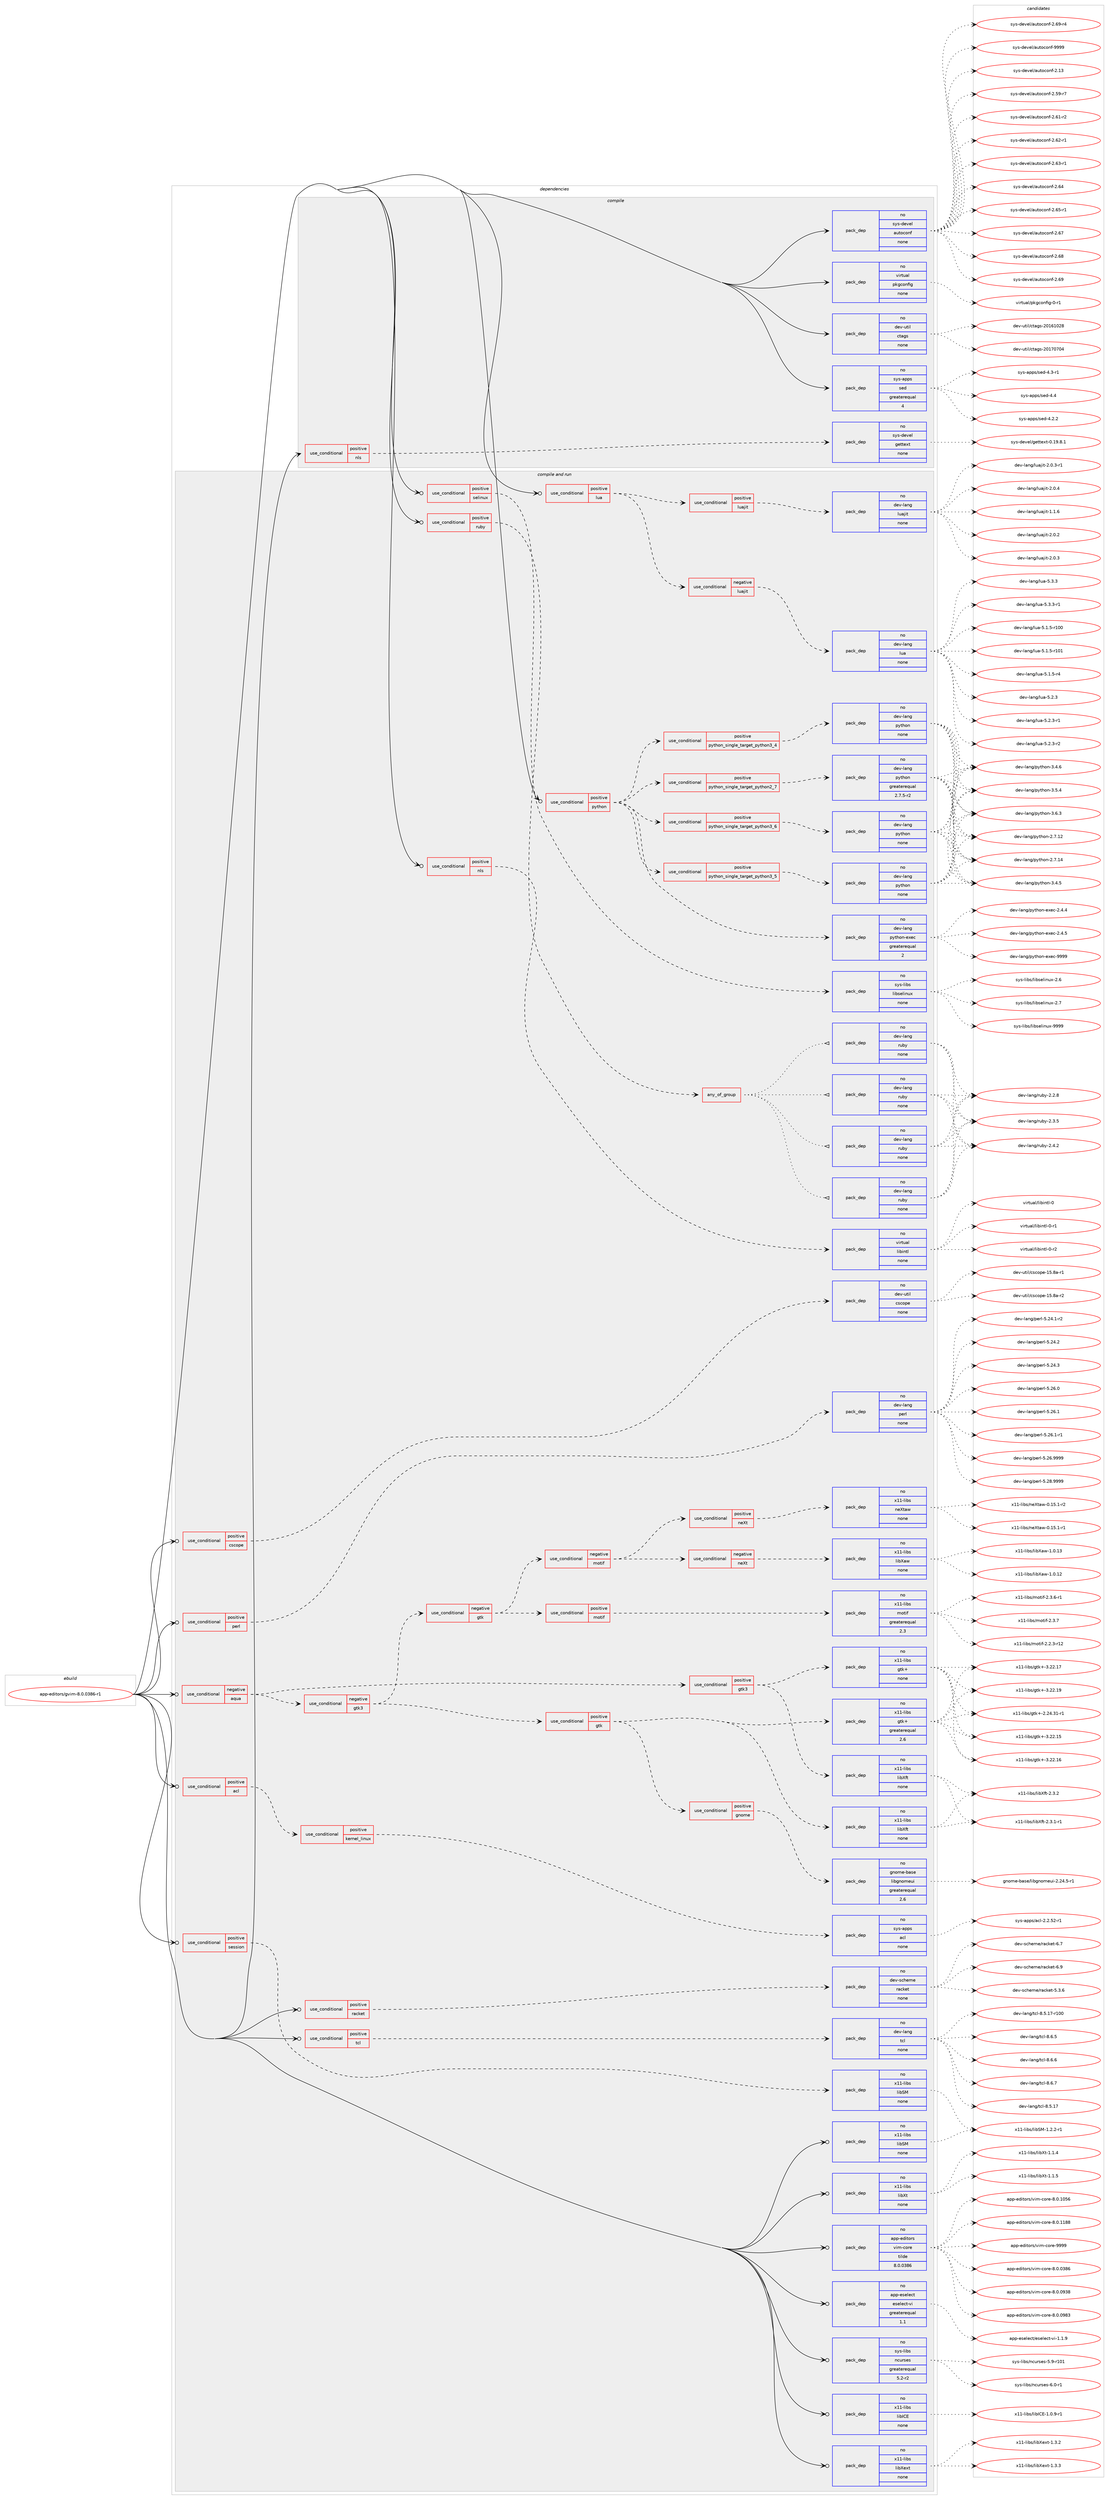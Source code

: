 digraph prolog {

# *************
# Graph options
# *************

newrank=true;
concentrate=true;
compound=true;
graph [rankdir=LR,fontname=Helvetica,fontsize=10,ranksep=1.5];#, ranksep=2.5, nodesep=0.2];
edge  [arrowhead=vee];
node  [fontname=Helvetica,fontsize=10];

# **********
# The ebuild
# **********

subgraph cluster_leftcol {
color=gray;
rank=same;
label=<<i>ebuild</i>>;
id [label="app-editors/gvim-8.0.0386-r1", color=red, width=4, href="../app-editors/gvim-8.0.0386-r1.svg"];
}

# ****************
# The dependencies
# ****************

subgraph cluster_midcol {
color=gray;
label=<<i>dependencies</i>>;
subgraph cluster_compile {
fillcolor="#eeeeee";
style=filled;
label=<<i>compile</i>>;
subgraph cond4270 {
dependency17126 [label=<<TABLE BORDER="0" CELLBORDER="1" CELLSPACING="0" CELLPADDING="4"><TR><TD ROWSPAN="3" CELLPADDING="10">use_conditional</TD></TR><TR><TD>positive</TD></TR><TR><TD>nls</TD></TR></TABLE>>, shape=none, color=red];
subgraph pack12503 {
dependency17127 [label=<<TABLE BORDER="0" CELLBORDER="1" CELLSPACING="0" CELLPADDING="4" WIDTH="220"><TR><TD ROWSPAN="6" CELLPADDING="30">pack_dep</TD></TR><TR><TD WIDTH="110">no</TD></TR><TR><TD>sys-devel</TD></TR><TR><TD>gettext</TD></TR><TR><TD>none</TD></TR><TR><TD></TD></TR></TABLE>>, shape=none, color=blue];
}
dependency17126:e -> dependency17127:w [weight=20,style="dashed",arrowhead="vee"];
}
id:e -> dependency17126:w [weight=20,style="solid",arrowhead="vee"];
subgraph pack12504 {
dependency17128 [label=<<TABLE BORDER="0" CELLBORDER="1" CELLSPACING="0" CELLPADDING="4" WIDTH="220"><TR><TD ROWSPAN="6" CELLPADDING="30">pack_dep</TD></TR><TR><TD WIDTH="110">no</TD></TR><TR><TD>dev-util</TD></TR><TR><TD>ctags</TD></TR><TR><TD>none</TD></TR><TR><TD></TD></TR></TABLE>>, shape=none, color=blue];
}
id:e -> dependency17128:w [weight=20,style="solid",arrowhead="vee"];
subgraph pack12505 {
dependency17129 [label=<<TABLE BORDER="0" CELLBORDER="1" CELLSPACING="0" CELLPADDING="4" WIDTH="220"><TR><TD ROWSPAN="6" CELLPADDING="30">pack_dep</TD></TR><TR><TD WIDTH="110">no</TD></TR><TR><TD>sys-apps</TD></TR><TR><TD>sed</TD></TR><TR><TD>greaterequal</TD></TR><TR><TD>4</TD></TR></TABLE>>, shape=none, color=blue];
}
id:e -> dependency17129:w [weight=20,style="solid",arrowhead="vee"];
subgraph pack12506 {
dependency17130 [label=<<TABLE BORDER="0" CELLBORDER="1" CELLSPACING="0" CELLPADDING="4" WIDTH="220"><TR><TD ROWSPAN="6" CELLPADDING="30">pack_dep</TD></TR><TR><TD WIDTH="110">no</TD></TR><TR><TD>sys-devel</TD></TR><TR><TD>autoconf</TD></TR><TR><TD>none</TD></TR><TR><TD></TD></TR></TABLE>>, shape=none, color=blue];
}
id:e -> dependency17130:w [weight=20,style="solid",arrowhead="vee"];
subgraph pack12507 {
dependency17131 [label=<<TABLE BORDER="0" CELLBORDER="1" CELLSPACING="0" CELLPADDING="4" WIDTH="220"><TR><TD ROWSPAN="6" CELLPADDING="30">pack_dep</TD></TR><TR><TD WIDTH="110">no</TD></TR><TR><TD>virtual</TD></TR><TR><TD>pkgconfig</TD></TR><TR><TD>none</TD></TR><TR><TD></TD></TR></TABLE>>, shape=none, color=blue];
}
id:e -> dependency17131:w [weight=20,style="solid",arrowhead="vee"];
}
subgraph cluster_compileandrun {
fillcolor="#eeeeee";
style=filled;
label=<<i>compile and run</i>>;
subgraph cond4271 {
dependency17132 [label=<<TABLE BORDER="0" CELLBORDER="1" CELLSPACING="0" CELLPADDING="4"><TR><TD ROWSPAN="3" CELLPADDING="10">use_conditional</TD></TR><TR><TD>negative</TD></TR><TR><TD>aqua</TD></TR></TABLE>>, shape=none, color=red];
subgraph cond4272 {
dependency17133 [label=<<TABLE BORDER="0" CELLBORDER="1" CELLSPACING="0" CELLPADDING="4"><TR><TD ROWSPAN="3" CELLPADDING="10">use_conditional</TD></TR><TR><TD>positive</TD></TR><TR><TD>gtk3</TD></TR></TABLE>>, shape=none, color=red];
subgraph pack12508 {
dependency17134 [label=<<TABLE BORDER="0" CELLBORDER="1" CELLSPACING="0" CELLPADDING="4" WIDTH="220"><TR><TD ROWSPAN="6" CELLPADDING="30">pack_dep</TD></TR><TR><TD WIDTH="110">no</TD></TR><TR><TD>x11-libs</TD></TR><TR><TD>gtk+</TD></TR><TR><TD>none</TD></TR><TR><TD></TD></TR></TABLE>>, shape=none, color=blue];
}
dependency17133:e -> dependency17134:w [weight=20,style="dashed",arrowhead="vee"];
subgraph pack12509 {
dependency17135 [label=<<TABLE BORDER="0" CELLBORDER="1" CELLSPACING="0" CELLPADDING="4" WIDTH="220"><TR><TD ROWSPAN="6" CELLPADDING="30">pack_dep</TD></TR><TR><TD WIDTH="110">no</TD></TR><TR><TD>x11-libs</TD></TR><TR><TD>libXft</TD></TR><TR><TD>none</TD></TR><TR><TD></TD></TR></TABLE>>, shape=none, color=blue];
}
dependency17133:e -> dependency17135:w [weight=20,style="dashed",arrowhead="vee"];
}
dependency17132:e -> dependency17133:w [weight=20,style="dashed",arrowhead="vee"];
subgraph cond4273 {
dependency17136 [label=<<TABLE BORDER="0" CELLBORDER="1" CELLSPACING="0" CELLPADDING="4"><TR><TD ROWSPAN="3" CELLPADDING="10">use_conditional</TD></TR><TR><TD>negative</TD></TR><TR><TD>gtk3</TD></TR></TABLE>>, shape=none, color=red];
subgraph cond4274 {
dependency17137 [label=<<TABLE BORDER="0" CELLBORDER="1" CELLSPACING="0" CELLPADDING="4"><TR><TD ROWSPAN="3" CELLPADDING="10">use_conditional</TD></TR><TR><TD>positive</TD></TR><TR><TD>gtk</TD></TR></TABLE>>, shape=none, color=red];
subgraph pack12510 {
dependency17138 [label=<<TABLE BORDER="0" CELLBORDER="1" CELLSPACING="0" CELLPADDING="4" WIDTH="220"><TR><TD ROWSPAN="6" CELLPADDING="30">pack_dep</TD></TR><TR><TD WIDTH="110">no</TD></TR><TR><TD>x11-libs</TD></TR><TR><TD>gtk+</TD></TR><TR><TD>greaterequal</TD></TR><TR><TD>2.6</TD></TR></TABLE>>, shape=none, color=blue];
}
dependency17137:e -> dependency17138:w [weight=20,style="dashed",arrowhead="vee"];
subgraph pack12511 {
dependency17139 [label=<<TABLE BORDER="0" CELLBORDER="1" CELLSPACING="0" CELLPADDING="4" WIDTH="220"><TR><TD ROWSPAN="6" CELLPADDING="30">pack_dep</TD></TR><TR><TD WIDTH="110">no</TD></TR><TR><TD>x11-libs</TD></TR><TR><TD>libXft</TD></TR><TR><TD>none</TD></TR><TR><TD></TD></TR></TABLE>>, shape=none, color=blue];
}
dependency17137:e -> dependency17139:w [weight=20,style="dashed",arrowhead="vee"];
subgraph cond4275 {
dependency17140 [label=<<TABLE BORDER="0" CELLBORDER="1" CELLSPACING="0" CELLPADDING="4"><TR><TD ROWSPAN="3" CELLPADDING="10">use_conditional</TD></TR><TR><TD>positive</TD></TR><TR><TD>gnome</TD></TR></TABLE>>, shape=none, color=red];
subgraph pack12512 {
dependency17141 [label=<<TABLE BORDER="0" CELLBORDER="1" CELLSPACING="0" CELLPADDING="4" WIDTH="220"><TR><TD ROWSPAN="6" CELLPADDING="30">pack_dep</TD></TR><TR><TD WIDTH="110">no</TD></TR><TR><TD>gnome-base</TD></TR><TR><TD>libgnomeui</TD></TR><TR><TD>greaterequal</TD></TR><TR><TD>2.6</TD></TR></TABLE>>, shape=none, color=blue];
}
dependency17140:e -> dependency17141:w [weight=20,style="dashed",arrowhead="vee"];
}
dependency17137:e -> dependency17140:w [weight=20,style="dashed",arrowhead="vee"];
}
dependency17136:e -> dependency17137:w [weight=20,style="dashed",arrowhead="vee"];
subgraph cond4276 {
dependency17142 [label=<<TABLE BORDER="0" CELLBORDER="1" CELLSPACING="0" CELLPADDING="4"><TR><TD ROWSPAN="3" CELLPADDING="10">use_conditional</TD></TR><TR><TD>negative</TD></TR><TR><TD>gtk</TD></TR></TABLE>>, shape=none, color=red];
subgraph cond4277 {
dependency17143 [label=<<TABLE BORDER="0" CELLBORDER="1" CELLSPACING="0" CELLPADDING="4"><TR><TD ROWSPAN="3" CELLPADDING="10">use_conditional</TD></TR><TR><TD>positive</TD></TR><TR><TD>motif</TD></TR></TABLE>>, shape=none, color=red];
subgraph pack12513 {
dependency17144 [label=<<TABLE BORDER="0" CELLBORDER="1" CELLSPACING="0" CELLPADDING="4" WIDTH="220"><TR><TD ROWSPAN="6" CELLPADDING="30">pack_dep</TD></TR><TR><TD WIDTH="110">no</TD></TR><TR><TD>x11-libs</TD></TR><TR><TD>motif</TD></TR><TR><TD>greaterequal</TD></TR><TR><TD>2.3</TD></TR></TABLE>>, shape=none, color=blue];
}
dependency17143:e -> dependency17144:w [weight=20,style="dashed",arrowhead="vee"];
}
dependency17142:e -> dependency17143:w [weight=20,style="dashed",arrowhead="vee"];
subgraph cond4278 {
dependency17145 [label=<<TABLE BORDER="0" CELLBORDER="1" CELLSPACING="0" CELLPADDING="4"><TR><TD ROWSPAN="3" CELLPADDING="10">use_conditional</TD></TR><TR><TD>negative</TD></TR><TR><TD>motif</TD></TR></TABLE>>, shape=none, color=red];
subgraph cond4279 {
dependency17146 [label=<<TABLE BORDER="0" CELLBORDER="1" CELLSPACING="0" CELLPADDING="4"><TR><TD ROWSPAN="3" CELLPADDING="10">use_conditional</TD></TR><TR><TD>positive</TD></TR><TR><TD>neXt</TD></TR></TABLE>>, shape=none, color=red];
subgraph pack12514 {
dependency17147 [label=<<TABLE BORDER="0" CELLBORDER="1" CELLSPACING="0" CELLPADDING="4" WIDTH="220"><TR><TD ROWSPAN="6" CELLPADDING="30">pack_dep</TD></TR><TR><TD WIDTH="110">no</TD></TR><TR><TD>x11-libs</TD></TR><TR><TD>neXtaw</TD></TR><TR><TD>none</TD></TR><TR><TD></TD></TR></TABLE>>, shape=none, color=blue];
}
dependency17146:e -> dependency17147:w [weight=20,style="dashed",arrowhead="vee"];
}
dependency17145:e -> dependency17146:w [weight=20,style="dashed",arrowhead="vee"];
subgraph cond4280 {
dependency17148 [label=<<TABLE BORDER="0" CELLBORDER="1" CELLSPACING="0" CELLPADDING="4"><TR><TD ROWSPAN="3" CELLPADDING="10">use_conditional</TD></TR><TR><TD>negative</TD></TR><TR><TD>neXt</TD></TR></TABLE>>, shape=none, color=red];
subgraph pack12515 {
dependency17149 [label=<<TABLE BORDER="0" CELLBORDER="1" CELLSPACING="0" CELLPADDING="4" WIDTH="220"><TR><TD ROWSPAN="6" CELLPADDING="30">pack_dep</TD></TR><TR><TD WIDTH="110">no</TD></TR><TR><TD>x11-libs</TD></TR><TR><TD>libXaw</TD></TR><TR><TD>none</TD></TR><TR><TD></TD></TR></TABLE>>, shape=none, color=blue];
}
dependency17148:e -> dependency17149:w [weight=20,style="dashed",arrowhead="vee"];
}
dependency17145:e -> dependency17148:w [weight=20,style="dashed",arrowhead="vee"];
}
dependency17142:e -> dependency17145:w [weight=20,style="dashed",arrowhead="vee"];
}
dependency17136:e -> dependency17142:w [weight=20,style="dashed",arrowhead="vee"];
}
dependency17132:e -> dependency17136:w [weight=20,style="dashed",arrowhead="vee"];
}
id:e -> dependency17132:w [weight=20,style="solid",arrowhead="odotvee"];
subgraph cond4281 {
dependency17150 [label=<<TABLE BORDER="0" CELLBORDER="1" CELLSPACING="0" CELLPADDING="4"><TR><TD ROWSPAN="3" CELLPADDING="10">use_conditional</TD></TR><TR><TD>positive</TD></TR><TR><TD>acl</TD></TR></TABLE>>, shape=none, color=red];
subgraph cond4282 {
dependency17151 [label=<<TABLE BORDER="0" CELLBORDER="1" CELLSPACING="0" CELLPADDING="4"><TR><TD ROWSPAN="3" CELLPADDING="10">use_conditional</TD></TR><TR><TD>positive</TD></TR><TR><TD>kernel_linux</TD></TR></TABLE>>, shape=none, color=red];
subgraph pack12516 {
dependency17152 [label=<<TABLE BORDER="0" CELLBORDER="1" CELLSPACING="0" CELLPADDING="4" WIDTH="220"><TR><TD ROWSPAN="6" CELLPADDING="30">pack_dep</TD></TR><TR><TD WIDTH="110">no</TD></TR><TR><TD>sys-apps</TD></TR><TR><TD>acl</TD></TR><TR><TD>none</TD></TR><TR><TD></TD></TR></TABLE>>, shape=none, color=blue];
}
dependency17151:e -> dependency17152:w [weight=20,style="dashed",arrowhead="vee"];
}
dependency17150:e -> dependency17151:w [weight=20,style="dashed",arrowhead="vee"];
}
id:e -> dependency17150:w [weight=20,style="solid",arrowhead="odotvee"];
subgraph cond4283 {
dependency17153 [label=<<TABLE BORDER="0" CELLBORDER="1" CELLSPACING="0" CELLPADDING="4"><TR><TD ROWSPAN="3" CELLPADDING="10">use_conditional</TD></TR><TR><TD>positive</TD></TR><TR><TD>cscope</TD></TR></TABLE>>, shape=none, color=red];
subgraph pack12517 {
dependency17154 [label=<<TABLE BORDER="0" CELLBORDER="1" CELLSPACING="0" CELLPADDING="4" WIDTH="220"><TR><TD ROWSPAN="6" CELLPADDING="30">pack_dep</TD></TR><TR><TD WIDTH="110">no</TD></TR><TR><TD>dev-util</TD></TR><TR><TD>cscope</TD></TR><TR><TD>none</TD></TR><TR><TD></TD></TR></TABLE>>, shape=none, color=blue];
}
dependency17153:e -> dependency17154:w [weight=20,style="dashed",arrowhead="vee"];
}
id:e -> dependency17153:w [weight=20,style="solid",arrowhead="odotvee"];
subgraph cond4284 {
dependency17155 [label=<<TABLE BORDER="0" CELLBORDER="1" CELLSPACING="0" CELLPADDING="4"><TR><TD ROWSPAN="3" CELLPADDING="10">use_conditional</TD></TR><TR><TD>positive</TD></TR><TR><TD>lua</TD></TR></TABLE>>, shape=none, color=red];
subgraph cond4285 {
dependency17156 [label=<<TABLE BORDER="0" CELLBORDER="1" CELLSPACING="0" CELLPADDING="4"><TR><TD ROWSPAN="3" CELLPADDING="10">use_conditional</TD></TR><TR><TD>positive</TD></TR><TR><TD>luajit</TD></TR></TABLE>>, shape=none, color=red];
subgraph pack12518 {
dependency17157 [label=<<TABLE BORDER="0" CELLBORDER="1" CELLSPACING="0" CELLPADDING="4" WIDTH="220"><TR><TD ROWSPAN="6" CELLPADDING="30">pack_dep</TD></TR><TR><TD WIDTH="110">no</TD></TR><TR><TD>dev-lang</TD></TR><TR><TD>luajit</TD></TR><TR><TD>none</TD></TR><TR><TD></TD></TR></TABLE>>, shape=none, color=blue];
}
dependency17156:e -> dependency17157:w [weight=20,style="dashed",arrowhead="vee"];
}
dependency17155:e -> dependency17156:w [weight=20,style="dashed",arrowhead="vee"];
subgraph cond4286 {
dependency17158 [label=<<TABLE BORDER="0" CELLBORDER="1" CELLSPACING="0" CELLPADDING="4"><TR><TD ROWSPAN="3" CELLPADDING="10">use_conditional</TD></TR><TR><TD>negative</TD></TR><TR><TD>luajit</TD></TR></TABLE>>, shape=none, color=red];
subgraph pack12519 {
dependency17159 [label=<<TABLE BORDER="0" CELLBORDER="1" CELLSPACING="0" CELLPADDING="4" WIDTH="220"><TR><TD ROWSPAN="6" CELLPADDING="30">pack_dep</TD></TR><TR><TD WIDTH="110">no</TD></TR><TR><TD>dev-lang</TD></TR><TR><TD>lua</TD></TR><TR><TD>none</TD></TR><TR><TD></TD></TR></TABLE>>, shape=none, color=blue];
}
dependency17158:e -> dependency17159:w [weight=20,style="dashed",arrowhead="vee"];
}
dependency17155:e -> dependency17158:w [weight=20,style="dashed",arrowhead="vee"];
}
id:e -> dependency17155:w [weight=20,style="solid",arrowhead="odotvee"];
subgraph cond4287 {
dependency17160 [label=<<TABLE BORDER="0" CELLBORDER="1" CELLSPACING="0" CELLPADDING="4"><TR><TD ROWSPAN="3" CELLPADDING="10">use_conditional</TD></TR><TR><TD>positive</TD></TR><TR><TD>nls</TD></TR></TABLE>>, shape=none, color=red];
subgraph pack12520 {
dependency17161 [label=<<TABLE BORDER="0" CELLBORDER="1" CELLSPACING="0" CELLPADDING="4" WIDTH="220"><TR><TD ROWSPAN="6" CELLPADDING="30">pack_dep</TD></TR><TR><TD WIDTH="110">no</TD></TR><TR><TD>virtual</TD></TR><TR><TD>libintl</TD></TR><TR><TD>none</TD></TR><TR><TD></TD></TR></TABLE>>, shape=none, color=blue];
}
dependency17160:e -> dependency17161:w [weight=20,style="dashed",arrowhead="vee"];
}
id:e -> dependency17160:w [weight=20,style="solid",arrowhead="odotvee"];
subgraph cond4288 {
dependency17162 [label=<<TABLE BORDER="0" CELLBORDER="1" CELLSPACING="0" CELLPADDING="4"><TR><TD ROWSPAN="3" CELLPADDING="10">use_conditional</TD></TR><TR><TD>positive</TD></TR><TR><TD>perl</TD></TR></TABLE>>, shape=none, color=red];
subgraph pack12521 {
dependency17163 [label=<<TABLE BORDER="0" CELLBORDER="1" CELLSPACING="0" CELLPADDING="4" WIDTH="220"><TR><TD ROWSPAN="6" CELLPADDING="30">pack_dep</TD></TR><TR><TD WIDTH="110">no</TD></TR><TR><TD>dev-lang</TD></TR><TR><TD>perl</TD></TR><TR><TD>none</TD></TR><TR><TD></TD></TR></TABLE>>, shape=none, color=blue];
}
dependency17162:e -> dependency17163:w [weight=20,style="dashed",arrowhead="vee"];
}
id:e -> dependency17162:w [weight=20,style="solid",arrowhead="odotvee"];
subgraph cond4289 {
dependency17164 [label=<<TABLE BORDER="0" CELLBORDER="1" CELLSPACING="0" CELLPADDING="4"><TR><TD ROWSPAN="3" CELLPADDING="10">use_conditional</TD></TR><TR><TD>positive</TD></TR><TR><TD>python</TD></TR></TABLE>>, shape=none, color=red];
subgraph cond4290 {
dependency17165 [label=<<TABLE BORDER="0" CELLBORDER="1" CELLSPACING="0" CELLPADDING="4"><TR><TD ROWSPAN="3" CELLPADDING="10">use_conditional</TD></TR><TR><TD>positive</TD></TR><TR><TD>python_single_target_python2_7</TD></TR></TABLE>>, shape=none, color=red];
subgraph pack12522 {
dependency17166 [label=<<TABLE BORDER="0" CELLBORDER="1" CELLSPACING="0" CELLPADDING="4" WIDTH="220"><TR><TD ROWSPAN="6" CELLPADDING="30">pack_dep</TD></TR><TR><TD WIDTH="110">no</TD></TR><TR><TD>dev-lang</TD></TR><TR><TD>python</TD></TR><TR><TD>greaterequal</TD></TR><TR><TD>2.7.5-r2</TD></TR></TABLE>>, shape=none, color=blue];
}
dependency17165:e -> dependency17166:w [weight=20,style="dashed",arrowhead="vee"];
}
dependency17164:e -> dependency17165:w [weight=20,style="dashed",arrowhead="vee"];
subgraph cond4291 {
dependency17167 [label=<<TABLE BORDER="0" CELLBORDER="1" CELLSPACING="0" CELLPADDING="4"><TR><TD ROWSPAN="3" CELLPADDING="10">use_conditional</TD></TR><TR><TD>positive</TD></TR><TR><TD>python_single_target_python3_4</TD></TR></TABLE>>, shape=none, color=red];
subgraph pack12523 {
dependency17168 [label=<<TABLE BORDER="0" CELLBORDER="1" CELLSPACING="0" CELLPADDING="4" WIDTH="220"><TR><TD ROWSPAN="6" CELLPADDING="30">pack_dep</TD></TR><TR><TD WIDTH="110">no</TD></TR><TR><TD>dev-lang</TD></TR><TR><TD>python</TD></TR><TR><TD>none</TD></TR><TR><TD></TD></TR></TABLE>>, shape=none, color=blue];
}
dependency17167:e -> dependency17168:w [weight=20,style="dashed",arrowhead="vee"];
}
dependency17164:e -> dependency17167:w [weight=20,style="dashed",arrowhead="vee"];
subgraph cond4292 {
dependency17169 [label=<<TABLE BORDER="0" CELLBORDER="1" CELLSPACING="0" CELLPADDING="4"><TR><TD ROWSPAN="3" CELLPADDING="10">use_conditional</TD></TR><TR><TD>positive</TD></TR><TR><TD>python_single_target_python3_5</TD></TR></TABLE>>, shape=none, color=red];
subgraph pack12524 {
dependency17170 [label=<<TABLE BORDER="0" CELLBORDER="1" CELLSPACING="0" CELLPADDING="4" WIDTH="220"><TR><TD ROWSPAN="6" CELLPADDING="30">pack_dep</TD></TR><TR><TD WIDTH="110">no</TD></TR><TR><TD>dev-lang</TD></TR><TR><TD>python</TD></TR><TR><TD>none</TD></TR><TR><TD></TD></TR></TABLE>>, shape=none, color=blue];
}
dependency17169:e -> dependency17170:w [weight=20,style="dashed",arrowhead="vee"];
}
dependency17164:e -> dependency17169:w [weight=20,style="dashed",arrowhead="vee"];
subgraph cond4293 {
dependency17171 [label=<<TABLE BORDER="0" CELLBORDER="1" CELLSPACING="0" CELLPADDING="4"><TR><TD ROWSPAN="3" CELLPADDING="10">use_conditional</TD></TR><TR><TD>positive</TD></TR><TR><TD>python_single_target_python3_6</TD></TR></TABLE>>, shape=none, color=red];
subgraph pack12525 {
dependency17172 [label=<<TABLE BORDER="0" CELLBORDER="1" CELLSPACING="0" CELLPADDING="4" WIDTH="220"><TR><TD ROWSPAN="6" CELLPADDING="30">pack_dep</TD></TR><TR><TD WIDTH="110">no</TD></TR><TR><TD>dev-lang</TD></TR><TR><TD>python</TD></TR><TR><TD>none</TD></TR><TR><TD></TD></TR></TABLE>>, shape=none, color=blue];
}
dependency17171:e -> dependency17172:w [weight=20,style="dashed",arrowhead="vee"];
}
dependency17164:e -> dependency17171:w [weight=20,style="dashed",arrowhead="vee"];
subgraph pack12526 {
dependency17173 [label=<<TABLE BORDER="0" CELLBORDER="1" CELLSPACING="0" CELLPADDING="4" WIDTH="220"><TR><TD ROWSPAN="6" CELLPADDING="30">pack_dep</TD></TR><TR><TD WIDTH="110">no</TD></TR><TR><TD>dev-lang</TD></TR><TR><TD>python-exec</TD></TR><TR><TD>greaterequal</TD></TR><TR><TD>2</TD></TR></TABLE>>, shape=none, color=blue];
}
dependency17164:e -> dependency17173:w [weight=20,style="dashed",arrowhead="vee"];
}
id:e -> dependency17164:w [weight=20,style="solid",arrowhead="odotvee"];
subgraph cond4294 {
dependency17174 [label=<<TABLE BORDER="0" CELLBORDER="1" CELLSPACING="0" CELLPADDING="4"><TR><TD ROWSPAN="3" CELLPADDING="10">use_conditional</TD></TR><TR><TD>positive</TD></TR><TR><TD>racket</TD></TR></TABLE>>, shape=none, color=red];
subgraph pack12527 {
dependency17175 [label=<<TABLE BORDER="0" CELLBORDER="1" CELLSPACING="0" CELLPADDING="4" WIDTH="220"><TR><TD ROWSPAN="6" CELLPADDING="30">pack_dep</TD></TR><TR><TD WIDTH="110">no</TD></TR><TR><TD>dev-scheme</TD></TR><TR><TD>racket</TD></TR><TR><TD>none</TD></TR><TR><TD></TD></TR></TABLE>>, shape=none, color=blue];
}
dependency17174:e -> dependency17175:w [weight=20,style="dashed",arrowhead="vee"];
}
id:e -> dependency17174:w [weight=20,style="solid",arrowhead="odotvee"];
subgraph cond4295 {
dependency17176 [label=<<TABLE BORDER="0" CELLBORDER="1" CELLSPACING="0" CELLPADDING="4"><TR><TD ROWSPAN="3" CELLPADDING="10">use_conditional</TD></TR><TR><TD>positive</TD></TR><TR><TD>ruby</TD></TR></TABLE>>, shape=none, color=red];
subgraph any349 {
dependency17177 [label=<<TABLE BORDER="0" CELLBORDER="1" CELLSPACING="0" CELLPADDING="4"><TR><TD CELLPADDING="10">any_of_group</TD></TR></TABLE>>, shape=none, color=red];subgraph pack12528 {
dependency17178 [label=<<TABLE BORDER="0" CELLBORDER="1" CELLSPACING="0" CELLPADDING="4" WIDTH="220"><TR><TD ROWSPAN="6" CELLPADDING="30">pack_dep</TD></TR><TR><TD WIDTH="110">no</TD></TR><TR><TD>dev-lang</TD></TR><TR><TD>ruby</TD></TR><TR><TD>none</TD></TR><TR><TD></TD></TR></TABLE>>, shape=none, color=blue];
}
dependency17177:e -> dependency17178:w [weight=20,style="dotted",arrowhead="oinv"];
subgraph pack12529 {
dependency17179 [label=<<TABLE BORDER="0" CELLBORDER="1" CELLSPACING="0" CELLPADDING="4" WIDTH="220"><TR><TD ROWSPAN="6" CELLPADDING="30">pack_dep</TD></TR><TR><TD WIDTH="110">no</TD></TR><TR><TD>dev-lang</TD></TR><TR><TD>ruby</TD></TR><TR><TD>none</TD></TR><TR><TD></TD></TR></TABLE>>, shape=none, color=blue];
}
dependency17177:e -> dependency17179:w [weight=20,style="dotted",arrowhead="oinv"];
subgraph pack12530 {
dependency17180 [label=<<TABLE BORDER="0" CELLBORDER="1" CELLSPACING="0" CELLPADDING="4" WIDTH="220"><TR><TD ROWSPAN="6" CELLPADDING="30">pack_dep</TD></TR><TR><TD WIDTH="110">no</TD></TR><TR><TD>dev-lang</TD></TR><TR><TD>ruby</TD></TR><TR><TD>none</TD></TR><TR><TD></TD></TR></TABLE>>, shape=none, color=blue];
}
dependency17177:e -> dependency17180:w [weight=20,style="dotted",arrowhead="oinv"];
subgraph pack12531 {
dependency17181 [label=<<TABLE BORDER="0" CELLBORDER="1" CELLSPACING="0" CELLPADDING="4" WIDTH="220"><TR><TD ROWSPAN="6" CELLPADDING="30">pack_dep</TD></TR><TR><TD WIDTH="110">no</TD></TR><TR><TD>dev-lang</TD></TR><TR><TD>ruby</TD></TR><TR><TD>none</TD></TR><TR><TD></TD></TR></TABLE>>, shape=none, color=blue];
}
dependency17177:e -> dependency17181:w [weight=20,style="dotted",arrowhead="oinv"];
}
dependency17176:e -> dependency17177:w [weight=20,style="dashed",arrowhead="vee"];
}
id:e -> dependency17176:w [weight=20,style="solid",arrowhead="odotvee"];
subgraph cond4296 {
dependency17182 [label=<<TABLE BORDER="0" CELLBORDER="1" CELLSPACING="0" CELLPADDING="4"><TR><TD ROWSPAN="3" CELLPADDING="10">use_conditional</TD></TR><TR><TD>positive</TD></TR><TR><TD>selinux</TD></TR></TABLE>>, shape=none, color=red];
subgraph pack12532 {
dependency17183 [label=<<TABLE BORDER="0" CELLBORDER="1" CELLSPACING="0" CELLPADDING="4" WIDTH="220"><TR><TD ROWSPAN="6" CELLPADDING="30">pack_dep</TD></TR><TR><TD WIDTH="110">no</TD></TR><TR><TD>sys-libs</TD></TR><TR><TD>libselinux</TD></TR><TR><TD>none</TD></TR><TR><TD></TD></TR></TABLE>>, shape=none, color=blue];
}
dependency17182:e -> dependency17183:w [weight=20,style="dashed",arrowhead="vee"];
}
id:e -> dependency17182:w [weight=20,style="solid",arrowhead="odotvee"];
subgraph cond4297 {
dependency17184 [label=<<TABLE BORDER="0" CELLBORDER="1" CELLSPACING="0" CELLPADDING="4"><TR><TD ROWSPAN="3" CELLPADDING="10">use_conditional</TD></TR><TR><TD>positive</TD></TR><TR><TD>session</TD></TR></TABLE>>, shape=none, color=red];
subgraph pack12533 {
dependency17185 [label=<<TABLE BORDER="0" CELLBORDER="1" CELLSPACING="0" CELLPADDING="4" WIDTH="220"><TR><TD ROWSPAN="6" CELLPADDING="30">pack_dep</TD></TR><TR><TD WIDTH="110">no</TD></TR><TR><TD>x11-libs</TD></TR><TR><TD>libSM</TD></TR><TR><TD>none</TD></TR><TR><TD></TD></TR></TABLE>>, shape=none, color=blue];
}
dependency17184:e -> dependency17185:w [weight=20,style="dashed",arrowhead="vee"];
}
id:e -> dependency17184:w [weight=20,style="solid",arrowhead="odotvee"];
subgraph cond4298 {
dependency17186 [label=<<TABLE BORDER="0" CELLBORDER="1" CELLSPACING="0" CELLPADDING="4"><TR><TD ROWSPAN="3" CELLPADDING="10">use_conditional</TD></TR><TR><TD>positive</TD></TR><TR><TD>tcl</TD></TR></TABLE>>, shape=none, color=red];
subgraph pack12534 {
dependency17187 [label=<<TABLE BORDER="0" CELLBORDER="1" CELLSPACING="0" CELLPADDING="4" WIDTH="220"><TR><TD ROWSPAN="6" CELLPADDING="30">pack_dep</TD></TR><TR><TD WIDTH="110">no</TD></TR><TR><TD>dev-lang</TD></TR><TR><TD>tcl</TD></TR><TR><TD>none</TD></TR><TR><TD></TD></TR></TABLE>>, shape=none, color=blue];
}
dependency17186:e -> dependency17187:w [weight=20,style="dashed",arrowhead="vee"];
}
id:e -> dependency17186:w [weight=20,style="solid",arrowhead="odotvee"];
subgraph pack12535 {
dependency17188 [label=<<TABLE BORDER="0" CELLBORDER="1" CELLSPACING="0" CELLPADDING="4" WIDTH="220"><TR><TD ROWSPAN="6" CELLPADDING="30">pack_dep</TD></TR><TR><TD WIDTH="110">no</TD></TR><TR><TD>app-editors</TD></TR><TR><TD>vim-core</TD></TR><TR><TD>tilde</TD></TR><TR><TD>8.0.0386</TD></TR></TABLE>>, shape=none, color=blue];
}
id:e -> dependency17188:w [weight=20,style="solid",arrowhead="odotvee"];
subgraph pack12536 {
dependency17189 [label=<<TABLE BORDER="0" CELLBORDER="1" CELLSPACING="0" CELLPADDING="4" WIDTH="220"><TR><TD ROWSPAN="6" CELLPADDING="30">pack_dep</TD></TR><TR><TD WIDTH="110">no</TD></TR><TR><TD>app-eselect</TD></TR><TR><TD>eselect-vi</TD></TR><TR><TD>greaterequal</TD></TR><TR><TD>1.1</TD></TR></TABLE>>, shape=none, color=blue];
}
id:e -> dependency17189:w [weight=20,style="solid",arrowhead="odotvee"];
subgraph pack12537 {
dependency17190 [label=<<TABLE BORDER="0" CELLBORDER="1" CELLSPACING="0" CELLPADDING="4" WIDTH="220"><TR><TD ROWSPAN="6" CELLPADDING="30">pack_dep</TD></TR><TR><TD WIDTH="110">no</TD></TR><TR><TD>sys-libs</TD></TR><TR><TD>ncurses</TD></TR><TR><TD>greaterequal</TD></TR><TR><TD>5.2-r2</TD></TR></TABLE>>, shape=none, color=blue];
}
id:e -> dependency17190:w [weight=20,style="solid",arrowhead="odotvee"];
subgraph pack12538 {
dependency17191 [label=<<TABLE BORDER="0" CELLBORDER="1" CELLSPACING="0" CELLPADDING="4" WIDTH="220"><TR><TD ROWSPAN="6" CELLPADDING="30">pack_dep</TD></TR><TR><TD WIDTH="110">no</TD></TR><TR><TD>x11-libs</TD></TR><TR><TD>libICE</TD></TR><TR><TD>none</TD></TR><TR><TD></TD></TR></TABLE>>, shape=none, color=blue];
}
id:e -> dependency17191:w [weight=20,style="solid",arrowhead="odotvee"];
subgraph pack12539 {
dependency17192 [label=<<TABLE BORDER="0" CELLBORDER="1" CELLSPACING="0" CELLPADDING="4" WIDTH="220"><TR><TD ROWSPAN="6" CELLPADDING="30">pack_dep</TD></TR><TR><TD WIDTH="110">no</TD></TR><TR><TD>x11-libs</TD></TR><TR><TD>libSM</TD></TR><TR><TD>none</TD></TR><TR><TD></TD></TR></TABLE>>, shape=none, color=blue];
}
id:e -> dependency17192:w [weight=20,style="solid",arrowhead="odotvee"];
subgraph pack12540 {
dependency17193 [label=<<TABLE BORDER="0" CELLBORDER="1" CELLSPACING="0" CELLPADDING="4" WIDTH="220"><TR><TD ROWSPAN="6" CELLPADDING="30">pack_dep</TD></TR><TR><TD WIDTH="110">no</TD></TR><TR><TD>x11-libs</TD></TR><TR><TD>libXext</TD></TR><TR><TD>none</TD></TR><TR><TD></TD></TR></TABLE>>, shape=none, color=blue];
}
id:e -> dependency17193:w [weight=20,style="solid",arrowhead="odotvee"];
subgraph pack12541 {
dependency17194 [label=<<TABLE BORDER="0" CELLBORDER="1" CELLSPACING="0" CELLPADDING="4" WIDTH="220"><TR><TD ROWSPAN="6" CELLPADDING="30">pack_dep</TD></TR><TR><TD WIDTH="110">no</TD></TR><TR><TD>x11-libs</TD></TR><TR><TD>libXt</TD></TR><TR><TD>none</TD></TR><TR><TD></TD></TR></TABLE>>, shape=none, color=blue];
}
id:e -> dependency17194:w [weight=20,style="solid",arrowhead="odotvee"];
}
subgraph cluster_run {
fillcolor="#eeeeee";
style=filled;
label=<<i>run</i>>;
}
}

# **************
# The candidates
# **************

subgraph cluster_choices {
rank=same;
color=gray;
label=<<i>candidates</i>>;

subgraph choice12503 {
color=black;
nodesep=1;
choice1151211154510010111810110847103101116116101120116454846495746564649 [label="sys-devel/gettext-0.19.8.1", color=red, width=4,href="../sys-devel/gettext-0.19.8.1.svg"];
dependency17127:e -> choice1151211154510010111810110847103101116116101120116454846495746564649:w [style=dotted,weight="100"];
}
subgraph choice12504 {
color=black;
nodesep=1;
choice10010111845117116105108479911697103115455048495449485056 [label="dev-util/ctags-20161028", color=red, width=4,href="../dev-util/ctags-20161028.svg"];
choice10010111845117116105108479911697103115455048495548554852 [label="dev-util/ctags-20170704", color=red, width=4,href="../dev-util/ctags-20170704.svg"];
dependency17128:e -> choice10010111845117116105108479911697103115455048495449485056:w [style=dotted,weight="100"];
dependency17128:e -> choice10010111845117116105108479911697103115455048495548554852:w [style=dotted,weight="100"];
}
subgraph choice12505 {
color=black;
nodesep=1;
choice115121115459711211211547115101100455246504650 [label="sys-apps/sed-4.2.2", color=red, width=4,href="../sys-apps/sed-4.2.2.svg"];
choice115121115459711211211547115101100455246514511449 [label="sys-apps/sed-4.3-r1", color=red, width=4,href="../sys-apps/sed-4.3-r1.svg"];
choice11512111545971121121154711510110045524652 [label="sys-apps/sed-4.4", color=red, width=4,href="../sys-apps/sed-4.4.svg"];
dependency17129:e -> choice115121115459711211211547115101100455246504650:w [style=dotted,weight="100"];
dependency17129:e -> choice115121115459711211211547115101100455246514511449:w [style=dotted,weight="100"];
dependency17129:e -> choice11512111545971121121154711510110045524652:w [style=dotted,weight="100"];
}
subgraph choice12506 {
color=black;
nodesep=1;
choice115121115451001011181011084797117116111991111101024550464951 [label="sys-devel/autoconf-2.13", color=red, width=4,href="../sys-devel/autoconf-2.13.svg"];
choice1151211154510010111810110847971171161119911111010245504653574511455 [label="sys-devel/autoconf-2.59-r7", color=red, width=4,href="../sys-devel/autoconf-2.59-r7.svg"];
choice1151211154510010111810110847971171161119911111010245504654494511450 [label="sys-devel/autoconf-2.61-r2", color=red, width=4,href="../sys-devel/autoconf-2.61-r2.svg"];
choice1151211154510010111810110847971171161119911111010245504654504511449 [label="sys-devel/autoconf-2.62-r1", color=red, width=4,href="../sys-devel/autoconf-2.62-r1.svg"];
choice1151211154510010111810110847971171161119911111010245504654514511449 [label="sys-devel/autoconf-2.63-r1", color=red, width=4,href="../sys-devel/autoconf-2.63-r1.svg"];
choice115121115451001011181011084797117116111991111101024550465452 [label="sys-devel/autoconf-2.64", color=red, width=4,href="../sys-devel/autoconf-2.64.svg"];
choice1151211154510010111810110847971171161119911111010245504654534511449 [label="sys-devel/autoconf-2.65-r1", color=red, width=4,href="../sys-devel/autoconf-2.65-r1.svg"];
choice115121115451001011181011084797117116111991111101024550465455 [label="sys-devel/autoconf-2.67", color=red, width=4,href="../sys-devel/autoconf-2.67.svg"];
choice115121115451001011181011084797117116111991111101024550465456 [label="sys-devel/autoconf-2.68", color=red, width=4,href="../sys-devel/autoconf-2.68.svg"];
choice115121115451001011181011084797117116111991111101024550465457 [label="sys-devel/autoconf-2.69", color=red, width=4,href="../sys-devel/autoconf-2.69.svg"];
choice1151211154510010111810110847971171161119911111010245504654574511452 [label="sys-devel/autoconf-2.69-r4", color=red, width=4,href="../sys-devel/autoconf-2.69-r4.svg"];
choice115121115451001011181011084797117116111991111101024557575757 [label="sys-devel/autoconf-9999", color=red, width=4,href="../sys-devel/autoconf-9999.svg"];
dependency17130:e -> choice115121115451001011181011084797117116111991111101024550464951:w [style=dotted,weight="100"];
dependency17130:e -> choice1151211154510010111810110847971171161119911111010245504653574511455:w [style=dotted,weight="100"];
dependency17130:e -> choice1151211154510010111810110847971171161119911111010245504654494511450:w [style=dotted,weight="100"];
dependency17130:e -> choice1151211154510010111810110847971171161119911111010245504654504511449:w [style=dotted,weight="100"];
dependency17130:e -> choice1151211154510010111810110847971171161119911111010245504654514511449:w [style=dotted,weight="100"];
dependency17130:e -> choice115121115451001011181011084797117116111991111101024550465452:w [style=dotted,weight="100"];
dependency17130:e -> choice1151211154510010111810110847971171161119911111010245504654534511449:w [style=dotted,weight="100"];
dependency17130:e -> choice115121115451001011181011084797117116111991111101024550465455:w [style=dotted,weight="100"];
dependency17130:e -> choice115121115451001011181011084797117116111991111101024550465456:w [style=dotted,weight="100"];
dependency17130:e -> choice115121115451001011181011084797117116111991111101024550465457:w [style=dotted,weight="100"];
dependency17130:e -> choice1151211154510010111810110847971171161119911111010245504654574511452:w [style=dotted,weight="100"];
dependency17130:e -> choice115121115451001011181011084797117116111991111101024557575757:w [style=dotted,weight="100"];
}
subgraph choice12507 {
color=black;
nodesep=1;
choice11810511411611797108471121071039911111010210510345484511449 [label="virtual/pkgconfig-0-r1", color=red, width=4,href="../virtual/pkgconfig-0-r1.svg"];
dependency17131:e -> choice11810511411611797108471121071039911111010210510345484511449:w [style=dotted,weight="100"];
}
subgraph choice12508 {
color=black;
nodesep=1;
choice12049494510810598115471031161074345504650524651494511449 [label="x11-libs/gtk+-2.24.31-r1", color=red, width=4,href="../x11-libs/gtk+-2.24.31-r1.svg"];
choice1204949451081059811547103116107434551465050464953 [label="x11-libs/gtk+-3.22.15", color=red, width=4,href="../x11-libs/gtk+-3.22.15.svg"];
choice1204949451081059811547103116107434551465050464954 [label="x11-libs/gtk+-3.22.16", color=red, width=4,href="../x11-libs/gtk+-3.22.16.svg"];
choice1204949451081059811547103116107434551465050464955 [label="x11-libs/gtk+-3.22.17", color=red, width=4,href="../x11-libs/gtk+-3.22.17.svg"];
choice1204949451081059811547103116107434551465050464957 [label="x11-libs/gtk+-3.22.19", color=red, width=4,href="../x11-libs/gtk+-3.22.19.svg"];
dependency17134:e -> choice12049494510810598115471031161074345504650524651494511449:w [style=dotted,weight="100"];
dependency17134:e -> choice1204949451081059811547103116107434551465050464953:w [style=dotted,weight="100"];
dependency17134:e -> choice1204949451081059811547103116107434551465050464954:w [style=dotted,weight="100"];
dependency17134:e -> choice1204949451081059811547103116107434551465050464955:w [style=dotted,weight="100"];
dependency17134:e -> choice1204949451081059811547103116107434551465050464957:w [style=dotted,weight="100"];
}
subgraph choice12509 {
color=black;
nodesep=1;
choice120494945108105981154710810598881021164550465146494511449 [label="x11-libs/libXft-2.3.1-r1", color=red, width=4,href="../x11-libs/libXft-2.3.1-r1.svg"];
choice12049494510810598115471081059888102116455046514650 [label="x11-libs/libXft-2.3.2", color=red, width=4,href="../x11-libs/libXft-2.3.2.svg"];
dependency17135:e -> choice120494945108105981154710810598881021164550465146494511449:w [style=dotted,weight="100"];
dependency17135:e -> choice12049494510810598115471081059888102116455046514650:w [style=dotted,weight="100"];
}
subgraph choice12510 {
color=black;
nodesep=1;
choice12049494510810598115471031161074345504650524651494511449 [label="x11-libs/gtk+-2.24.31-r1", color=red, width=4,href="../x11-libs/gtk+-2.24.31-r1.svg"];
choice1204949451081059811547103116107434551465050464953 [label="x11-libs/gtk+-3.22.15", color=red, width=4,href="../x11-libs/gtk+-3.22.15.svg"];
choice1204949451081059811547103116107434551465050464954 [label="x11-libs/gtk+-3.22.16", color=red, width=4,href="../x11-libs/gtk+-3.22.16.svg"];
choice1204949451081059811547103116107434551465050464955 [label="x11-libs/gtk+-3.22.17", color=red, width=4,href="../x11-libs/gtk+-3.22.17.svg"];
choice1204949451081059811547103116107434551465050464957 [label="x11-libs/gtk+-3.22.19", color=red, width=4,href="../x11-libs/gtk+-3.22.19.svg"];
dependency17138:e -> choice12049494510810598115471031161074345504650524651494511449:w [style=dotted,weight="100"];
dependency17138:e -> choice1204949451081059811547103116107434551465050464953:w [style=dotted,weight="100"];
dependency17138:e -> choice1204949451081059811547103116107434551465050464954:w [style=dotted,weight="100"];
dependency17138:e -> choice1204949451081059811547103116107434551465050464955:w [style=dotted,weight="100"];
dependency17138:e -> choice1204949451081059811547103116107434551465050464957:w [style=dotted,weight="100"];
}
subgraph choice12511 {
color=black;
nodesep=1;
choice120494945108105981154710810598881021164550465146494511449 [label="x11-libs/libXft-2.3.1-r1", color=red, width=4,href="../x11-libs/libXft-2.3.1-r1.svg"];
choice12049494510810598115471081059888102116455046514650 [label="x11-libs/libXft-2.3.2", color=red, width=4,href="../x11-libs/libXft-2.3.2.svg"];
dependency17139:e -> choice120494945108105981154710810598881021164550465146494511449:w [style=dotted,weight="100"];
dependency17139:e -> choice12049494510810598115471081059888102116455046514650:w [style=dotted,weight="100"];
}
subgraph choice12512 {
color=black;
nodesep=1;
choice1031101111091014598971151014710810598103110111109101117105455046505246534511449 [label="gnome-base/libgnomeui-2.24.5-r1", color=red, width=4,href="../gnome-base/libgnomeui-2.24.5-r1.svg"];
dependency17141:e -> choice1031101111091014598971151014710810598103110111109101117105455046505246534511449:w [style=dotted,weight="100"];
}
subgraph choice12513 {
color=black;
nodesep=1;
choice1204949451081059811547109111116105102455046504651451144950 [label="x11-libs/motif-2.2.3-r12", color=red, width=4,href="../x11-libs/motif-2.2.3-r12.svg"];
choice12049494510810598115471091111161051024550465146544511449 [label="x11-libs/motif-2.3.6-r1", color=red, width=4,href="../x11-libs/motif-2.3.6-r1.svg"];
choice1204949451081059811547109111116105102455046514655 [label="x11-libs/motif-2.3.7", color=red, width=4,href="../x11-libs/motif-2.3.7.svg"];
dependency17144:e -> choice1204949451081059811547109111116105102455046504651451144950:w [style=dotted,weight="100"];
dependency17144:e -> choice12049494510810598115471091111161051024550465146544511449:w [style=dotted,weight="100"];
dependency17144:e -> choice1204949451081059811547109111116105102455046514655:w [style=dotted,weight="100"];
}
subgraph choice12514 {
color=black;
nodesep=1;
choice12049494510810598115471101018811697119454846495346494511449 [label="x11-libs/neXtaw-0.15.1-r1", color=red, width=4,href="../x11-libs/neXtaw-0.15.1-r1.svg"];
choice12049494510810598115471101018811697119454846495346494511450 [label="x11-libs/neXtaw-0.15.1-r2", color=red, width=4,href="../x11-libs/neXtaw-0.15.1-r2.svg"];
dependency17147:e -> choice12049494510810598115471101018811697119454846495346494511449:w [style=dotted,weight="100"];
dependency17147:e -> choice12049494510810598115471101018811697119454846495346494511450:w [style=dotted,weight="100"];
}
subgraph choice12515 {
color=black;
nodesep=1;
choice120494945108105981154710810598889711945494648464950 [label="x11-libs/libXaw-1.0.12", color=red, width=4,href="../x11-libs/libXaw-1.0.12.svg"];
choice120494945108105981154710810598889711945494648464951 [label="x11-libs/libXaw-1.0.13", color=red, width=4,href="../x11-libs/libXaw-1.0.13.svg"];
dependency17149:e -> choice120494945108105981154710810598889711945494648464950:w [style=dotted,weight="100"];
dependency17149:e -> choice120494945108105981154710810598889711945494648464951:w [style=dotted,weight="100"];
}
subgraph choice12516 {
color=black;
nodesep=1;
choice1151211154597112112115479799108455046504653504511449 [label="sys-apps/acl-2.2.52-r1", color=red, width=4,href="../sys-apps/acl-2.2.52-r1.svg"];
dependency17152:e -> choice1151211154597112112115479799108455046504653504511449:w [style=dotted,weight="100"];
}
subgraph choice12517 {
color=black;
nodesep=1;
choice100101118451171161051084799115991111121014549534656974511449 [label="dev-util/cscope-15.8a-r1", color=red, width=4,href="../dev-util/cscope-15.8a-r1.svg"];
choice100101118451171161051084799115991111121014549534656974511450 [label="dev-util/cscope-15.8a-r2", color=red, width=4,href="../dev-util/cscope-15.8a-r2.svg"];
dependency17154:e -> choice100101118451171161051084799115991111121014549534656974511449:w [style=dotted,weight="100"];
dependency17154:e -> choice100101118451171161051084799115991111121014549534656974511450:w [style=dotted,weight="100"];
}
subgraph choice12518 {
color=black;
nodesep=1;
choice10010111845108971101034710811797106105116454946494654 [label="dev-lang/luajit-1.1.6", color=red, width=4,href="../dev-lang/luajit-1.1.6.svg"];
choice10010111845108971101034710811797106105116455046484650 [label="dev-lang/luajit-2.0.2", color=red, width=4,href="../dev-lang/luajit-2.0.2.svg"];
choice10010111845108971101034710811797106105116455046484651 [label="dev-lang/luajit-2.0.3", color=red, width=4,href="../dev-lang/luajit-2.0.3.svg"];
choice100101118451089711010347108117971061051164550464846514511449 [label="dev-lang/luajit-2.0.3-r1", color=red, width=4,href="../dev-lang/luajit-2.0.3-r1.svg"];
choice10010111845108971101034710811797106105116455046484652 [label="dev-lang/luajit-2.0.4", color=red, width=4,href="../dev-lang/luajit-2.0.4.svg"];
dependency17157:e -> choice10010111845108971101034710811797106105116454946494654:w [style=dotted,weight="100"];
dependency17157:e -> choice10010111845108971101034710811797106105116455046484650:w [style=dotted,weight="100"];
dependency17157:e -> choice10010111845108971101034710811797106105116455046484651:w [style=dotted,weight="100"];
dependency17157:e -> choice100101118451089711010347108117971061051164550464846514511449:w [style=dotted,weight="100"];
dependency17157:e -> choice10010111845108971101034710811797106105116455046484652:w [style=dotted,weight="100"];
}
subgraph choice12519 {
color=black;
nodesep=1;
choice1001011184510897110103471081179745534649465345114494848 [label="dev-lang/lua-5.1.5-r100", color=red, width=4,href="../dev-lang/lua-5.1.5-r100.svg"];
choice1001011184510897110103471081179745534649465345114494849 [label="dev-lang/lua-5.1.5-r101", color=red, width=4,href="../dev-lang/lua-5.1.5-r101.svg"];
choice100101118451089711010347108117974553464946534511452 [label="dev-lang/lua-5.1.5-r4", color=red, width=4,href="../dev-lang/lua-5.1.5-r4.svg"];
choice10010111845108971101034710811797455346504651 [label="dev-lang/lua-5.2.3", color=red, width=4,href="../dev-lang/lua-5.2.3.svg"];
choice100101118451089711010347108117974553465046514511449 [label="dev-lang/lua-5.2.3-r1", color=red, width=4,href="../dev-lang/lua-5.2.3-r1.svg"];
choice100101118451089711010347108117974553465046514511450 [label="dev-lang/lua-5.2.3-r2", color=red, width=4,href="../dev-lang/lua-5.2.3-r2.svg"];
choice10010111845108971101034710811797455346514651 [label="dev-lang/lua-5.3.3", color=red, width=4,href="../dev-lang/lua-5.3.3.svg"];
choice100101118451089711010347108117974553465146514511449 [label="dev-lang/lua-5.3.3-r1", color=red, width=4,href="../dev-lang/lua-5.3.3-r1.svg"];
dependency17159:e -> choice1001011184510897110103471081179745534649465345114494848:w [style=dotted,weight="100"];
dependency17159:e -> choice1001011184510897110103471081179745534649465345114494849:w [style=dotted,weight="100"];
dependency17159:e -> choice100101118451089711010347108117974553464946534511452:w [style=dotted,weight="100"];
dependency17159:e -> choice10010111845108971101034710811797455346504651:w [style=dotted,weight="100"];
dependency17159:e -> choice100101118451089711010347108117974553465046514511449:w [style=dotted,weight="100"];
dependency17159:e -> choice100101118451089711010347108117974553465046514511450:w [style=dotted,weight="100"];
dependency17159:e -> choice10010111845108971101034710811797455346514651:w [style=dotted,weight="100"];
dependency17159:e -> choice100101118451089711010347108117974553465146514511449:w [style=dotted,weight="100"];
}
subgraph choice12520 {
color=black;
nodesep=1;
choice1181051141161179710847108105981051101161084548 [label="virtual/libintl-0", color=red, width=4,href="../virtual/libintl-0.svg"];
choice11810511411611797108471081059810511011610845484511449 [label="virtual/libintl-0-r1", color=red, width=4,href="../virtual/libintl-0-r1.svg"];
choice11810511411611797108471081059810511011610845484511450 [label="virtual/libintl-0-r2", color=red, width=4,href="../virtual/libintl-0-r2.svg"];
dependency17161:e -> choice1181051141161179710847108105981051101161084548:w [style=dotted,weight="100"];
dependency17161:e -> choice11810511411611797108471081059810511011610845484511449:w [style=dotted,weight="100"];
dependency17161:e -> choice11810511411611797108471081059810511011610845484511450:w [style=dotted,weight="100"];
}
subgraph choice12521 {
color=black;
nodesep=1;
choice100101118451089711010347112101114108455346505246494511450 [label="dev-lang/perl-5.24.1-r2", color=red, width=4,href="../dev-lang/perl-5.24.1-r2.svg"];
choice10010111845108971101034711210111410845534650524650 [label="dev-lang/perl-5.24.2", color=red, width=4,href="../dev-lang/perl-5.24.2.svg"];
choice10010111845108971101034711210111410845534650524651 [label="dev-lang/perl-5.24.3", color=red, width=4,href="../dev-lang/perl-5.24.3.svg"];
choice10010111845108971101034711210111410845534650544648 [label="dev-lang/perl-5.26.0", color=red, width=4,href="../dev-lang/perl-5.26.0.svg"];
choice10010111845108971101034711210111410845534650544649 [label="dev-lang/perl-5.26.1", color=red, width=4,href="../dev-lang/perl-5.26.1.svg"];
choice100101118451089711010347112101114108455346505446494511449 [label="dev-lang/perl-5.26.1-r1", color=red, width=4,href="../dev-lang/perl-5.26.1-r1.svg"];
choice10010111845108971101034711210111410845534650544657575757 [label="dev-lang/perl-5.26.9999", color=red, width=4,href="../dev-lang/perl-5.26.9999.svg"];
choice10010111845108971101034711210111410845534650564657575757 [label="dev-lang/perl-5.28.9999", color=red, width=4,href="../dev-lang/perl-5.28.9999.svg"];
dependency17163:e -> choice100101118451089711010347112101114108455346505246494511450:w [style=dotted,weight="100"];
dependency17163:e -> choice10010111845108971101034711210111410845534650524650:w [style=dotted,weight="100"];
dependency17163:e -> choice10010111845108971101034711210111410845534650524651:w [style=dotted,weight="100"];
dependency17163:e -> choice10010111845108971101034711210111410845534650544648:w [style=dotted,weight="100"];
dependency17163:e -> choice10010111845108971101034711210111410845534650544649:w [style=dotted,weight="100"];
dependency17163:e -> choice100101118451089711010347112101114108455346505446494511449:w [style=dotted,weight="100"];
dependency17163:e -> choice10010111845108971101034711210111410845534650544657575757:w [style=dotted,weight="100"];
dependency17163:e -> choice10010111845108971101034711210111410845534650564657575757:w [style=dotted,weight="100"];
}
subgraph choice12522 {
color=black;
nodesep=1;
choice10010111845108971101034711212111610411111045504655464950 [label="dev-lang/python-2.7.12", color=red, width=4,href="../dev-lang/python-2.7.12.svg"];
choice10010111845108971101034711212111610411111045504655464952 [label="dev-lang/python-2.7.14", color=red, width=4,href="../dev-lang/python-2.7.14.svg"];
choice100101118451089711010347112121116104111110455146524653 [label="dev-lang/python-3.4.5", color=red, width=4,href="../dev-lang/python-3.4.5.svg"];
choice100101118451089711010347112121116104111110455146524654 [label="dev-lang/python-3.4.6", color=red, width=4,href="../dev-lang/python-3.4.6.svg"];
choice100101118451089711010347112121116104111110455146534652 [label="dev-lang/python-3.5.4", color=red, width=4,href="../dev-lang/python-3.5.4.svg"];
choice100101118451089711010347112121116104111110455146544651 [label="dev-lang/python-3.6.3", color=red, width=4,href="../dev-lang/python-3.6.3.svg"];
dependency17166:e -> choice10010111845108971101034711212111610411111045504655464950:w [style=dotted,weight="100"];
dependency17166:e -> choice10010111845108971101034711212111610411111045504655464952:w [style=dotted,weight="100"];
dependency17166:e -> choice100101118451089711010347112121116104111110455146524653:w [style=dotted,weight="100"];
dependency17166:e -> choice100101118451089711010347112121116104111110455146524654:w [style=dotted,weight="100"];
dependency17166:e -> choice100101118451089711010347112121116104111110455146534652:w [style=dotted,weight="100"];
dependency17166:e -> choice100101118451089711010347112121116104111110455146544651:w [style=dotted,weight="100"];
}
subgraph choice12523 {
color=black;
nodesep=1;
choice10010111845108971101034711212111610411111045504655464950 [label="dev-lang/python-2.7.12", color=red, width=4,href="../dev-lang/python-2.7.12.svg"];
choice10010111845108971101034711212111610411111045504655464952 [label="dev-lang/python-2.7.14", color=red, width=4,href="../dev-lang/python-2.7.14.svg"];
choice100101118451089711010347112121116104111110455146524653 [label="dev-lang/python-3.4.5", color=red, width=4,href="../dev-lang/python-3.4.5.svg"];
choice100101118451089711010347112121116104111110455146524654 [label="dev-lang/python-3.4.6", color=red, width=4,href="../dev-lang/python-3.4.6.svg"];
choice100101118451089711010347112121116104111110455146534652 [label="dev-lang/python-3.5.4", color=red, width=4,href="../dev-lang/python-3.5.4.svg"];
choice100101118451089711010347112121116104111110455146544651 [label="dev-lang/python-3.6.3", color=red, width=4,href="../dev-lang/python-3.6.3.svg"];
dependency17168:e -> choice10010111845108971101034711212111610411111045504655464950:w [style=dotted,weight="100"];
dependency17168:e -> choice10010111845108971101034711212111610411111045504655464952:w [style=dotted,weight="100"];
dependency17168:e -> choice100101118451089711010347112121116104111110455146524653:w [style=dotted,weight="100"];
dependency17168:e -> choice100101118451089711010347112121116104111110455146524654:w [style=dotted,weight="100"];
dependency17168:e -> choice100101118451089711010347112121116104111110455146534652:w [style=dotted,weight="100"];
dependency17168:e -> choice100101118451089711010347112121116104111110455146544651:w [style=dotted,weight="100"];
}
subgraph choice12524 {
color=black;
nodesep=1;
choice10010111845108971101034711212111610411111045504655464950 [label="dev-lang/python-2.7.12", color=red, width=4,href="../dev-lang/python-2.7.12.svg"];
choice10010111845108971101034711212111610411111045504655464952 [label="dev-lang/python-2.7.14", color=red, width=4,href="../dev-lang/python-2.7.14.svg"];
choice100101118451089711010347112121116104111110455146524653 [label="dev-lang/python-3.4.5", color=red, width=4,href="../dev-lang/python-3.4.5.svg"];
choice100101118451089711010347112121116104111110455146524654 [label="dev-lang/python-3.4.6", color=red, width=4,href="../dev-lang/python-3.4.6.svg"];
choice100101118451089711010347112121116104111110455146534652 [label="dev-lang/python-3.5.4", color=red, width=4,href="../dev-lang/python-3.5.4.svg"];
choice100101118451089711010347112121116104111110455146544651 [label="dev-lang/python-3.6.3", color=red, width=4,href="../dev-lang/python-3.6.3.svg"];
dependency17170:e -> choice10010111845108971101034711212111610411111045504655464950:w [style=dotted,weight="100"];
dependency17170:e -> choice10010111845108971101034711212111610411111045504655464952:w [style=dotted,weight="100"];
dependency17170:e -> choice100101118451089711010347112121116104111110455146524653:w [style=dotted,weight="100"];
dependency17170:e -> choice100101118451089711010347112121116104111110455146524654:w [style=dotted,weight="100"];
dependency17170:e -> choice100101118451089711010347112121116104111110455146534652:w [style=dotted,weight="100"];
dependency17170:e -> choice100101118451089711010347112121116104111110455146544651:w [style=dotted,weight="100"];
}
subgraph choice12525 {
color=black;
nodesep=1;
choice10010111845108971101034711212111610411111045504655464950 [label="dev-lang/python-2.7.12", color=red, width=4,href="../dev-lang/python-2.7.12.svg"];
choice10010111845108971101034711212111610411111045504655464952 [label="dev-lang/python-2.7.14", color=red, width=4,href="../dev-lang/python-2.7.14.svg"];
choice100101118451089711010347112121116104111110455146524653 [label="dev-lang/python-3.4.5", color=red, width=4,href="../dev-lang/python-3.4.5.svg"];
choice100101118451089711010347112121116104111110455146524654 [label="dev-lang/python-3.4.6", color=red, width=4,href="../dev-lang/python-3.4.6.svg"];
choice100101118451089711010347112121116104111110455146534652 [label="dev-lang/python-3.5.4", color=red, width=4,href="../dev-lang/python-3.5.4.svg"];
choice100101118451089711010347112121116104111110455146544651 [label="dev-lang/python-3.6.3", color=red, width=4,href="../dev-lang/python-3.6.3.svg"];
dependency17172:e -> choice10010111845108971101034711212111610411111045504655464950:w [style=dotted,weight="100"];
dependency17172:e -> choice10010111845108971101034711212111610411111045504655464952:w [style=dotted,weight="100"];
dependency17172:e -> choice100101118451089711010347112121116104111110455146524653:w [style=dotted,weight="100"];
dependency17172:e -> choice100101118451089711010347112121116104111110455146524654:w [style=dotted,weight="100"];
dependency17172:e -> choice100101118451089711010347112121116104111110455146534652:w [style=dotted,weight="100"];
dependency17172:e -> choice100101118451089711010347112121116104111110455146544651:w [style=dotted,weight="100"];
}
subgraph choice12526 {
color=black;
nodesep=1;
choice1001011184510897110103471121211161041111104510112010199455046524652 [label="dev-lang/python-exec-2.4.4", color=red, width=4,href="../dev-lang/python-exec-2.4.4.svg"];
choice1001011184510897110103471121211161041111104510112010199455046524653 [label="dev-lang/python-exec-2.4.5", color=red, width=4,href="../dev-lang/python-exec-2.4.5.svg"];
choice10010111845108971101034711212111610411111045101120101994557575757 [label="dev-lang/python-exec-9999", color=red, width=4,href="../dev-lang/python-exec-9999.svg"];
dependency17173:e -> choice1001011184510897110103471121211161041111104510112010199455046524652:w [style=dotted,weight="100"];
dependency17173:e -> choice1001011184510897110103471121211161041111104510112010199455046524653:w [style=dotted,weight="100"];
dependency17173:e -> choice10010111845108971101034711212111610411111045101120101994557575757:w [style=dotted,weight="100"];
}
subgraph choice12527 {
color=black;
nodesep=1;
choice1001011184511599104101109101471149799107101116455346514654 [label="dev-scheme/racket-5.3.6", color=red, width=4,href="../dev-scheme/racket-5.3.6.svg"];
choice100101118451159910410110910147114979910710111645544655 [label="dev-scheme/racket-6.7", color=red, width=4,href="../dev-scheme/racket-6.7.svg"];
choice100101118451159910410110910147114979910710111645544657 [label="dev-scheme/racket-6.9", color=red, width=4,href="../dev-scheme/racket-6.9.svg"];
dependency17175:e -> choice1001011184511599104101109101471149799107101116455346514654:w [style=dotted,weight="100"];
dependency17175:e -> choice100101118451159910410110910147114979910710111645544655:w [style=dotted,weight="100"];
dependency17175:e -> choice100101118451159910410110910147114979910710111645544657:w [style=dotted,weight="100"];
}
subgraph choice12528 {
color=black;
nodesep=1;
choice10010111845108971101034711411798121455046504656 [label="dev-lang/ruby-2.2.8", color=red, width=4,href="../dev-lang/ruby-2.2.8.svg"];
choice10010111845108971101034711411798121455046514653 [label="dev-lang/ruby-2.3.5", color=red, width=4,href="../dev-lang/ruby-2.3.5.svg"];
choice10010111845108971101034711411798121455046524650 [label="dev-lang/ruby-2.4.2", color=red, width=4,href="../dev-lang/ruby-2.4.2.svg"];
dependency17178:e -> choice10010111845108971101034711411798121455046504656:w [style=dotted,weight="100"];
dependency17178:e -> choice10010111845108971101034711411798121455046514653:w [style=dotted,weight="100"];
dependency17178:e -> choice10010111845108971101034711411798121455046524650:w [style=dotted,weight="100"];
}
subgraph choice12529 {
color=black;
nodesep=1;
choice10010111845108971101034711411798121455046504656 [label="dev-lang/ruby-2.2.8", color=red, width=4,href="../dev-lang/ruby-2.2.8.svg"];
choice10010111845108971101034711411798121455046514653 [label="dev-lang/ruby-2.3.5", color=red, width=4,href="../dev-lang/ruby-2.3.5.svg"];
choice10010111845108971101034711411798121455046524650 [label="dev-lang/ruby-2.4.2", color=red, width=4,href="../dev-lang/ruby-2.4.2.svg"];
dependency17179:e -> choice10010111845108971101034711411798121455046504656:w [style=dotted,weight="100"];
dependency17179:e -> choice10010111845108971101034711411798121455046514653:w [style=dotted,weight="100"];
dependency17179:e -> choice10010111845108971101034711411798121455046524650:w [style=dotted,weight="100"];
}
subgraph choice12530 {
color=black;
nodesep=1;
choice10010111845108971101034711411798121455046504656 [label="dev-lang/ruby-2.2.8", color=red, width=4,href="../dev-lang/ruby-2.2.8.svg"];
choice10010111845108971101034711411798121455046514653 [label="dev-lang/ruby-2.3.5", color=red, width=4,href="../dev-lang/ruby-2.3.5.svg"];
choice10010111845108971101034711411798121455046524650 [label="dev-lang/ruby-2.4.2", color=red, width=4,href="../dev-lang/ruby-2.4.2.svg"];
dependency17180:e -> choice10010111845108971101034711411798121455046504656:w [style=dotted,weight="100"];
dependency17180:e -> choice10010111845108971101034711411798121455046514653:w [style=dotted,weight="100"];
dependency17180:e -> choice10010111845108971101034711411798121455046524650:w [style=dotted,weight="100"];
}
subgraph choice12531 {
color=black;
nodesep=1;
choice10010111845108971101034711411798121455046504656 [label="dev-lang/ruby-2.2.8", color=red, width=4,href="../dev-lang/ruby-2.2.8.svg"];
choice10010111845108971101034711411798121455046514653 [label="dev-lang/ruby-2.3.5", color=red, width=4,href="../dev-lang/ruby-2.3.5.svg"];
choice10010111845108971101034711411798121455046524650 [label="dev-lang/ruby-2.4.2", color=red, width=4,href="../dev-lang/ruby-2.4.2.svg"];
dependency17181:e -> choice10010111845108971101034711411798121455046504656:w [style=dotted,weight="100"];
dependency17181:e -> choice10010111845108971101034711411798121455046514653:w [style=dotted,weight="100"];
dependency17181:e -> choice10010111845108971101034711411798121455046524650:w [style=dotted,weight="100"];
}
subgraph choice12532 {
color=black;
nodesep=1;
choice1151211154510810598115471081059811510110810511011712045504654 [label="sys-libs/libselinux-2.6", color=red, width=4,href="../sys-libs/libselinux-2.6.svg"];
choice1151211154510810598115471081059811510110810511011712045504655 [label="sys-libs/libselinux-2.7", color=red, width=4,href="../sys-libs/libselinux-2.7.svg"];
choice115121115451081059811547108105981151011081051101171204557575757 [label="sys-libs/libselinux-9999", color=red, width=4,href="../sys-libs/libselinux-9999.svg"];
dependency17183:e -> choice1151211154510810598115471081059811510110810511011712045504654:w [style=dotted,weight="100"];
dependency17183:e -> choice1151211154510810598115471081059811510110810511011712045504655:w [style=dotted,weight="100"];
dependency17183:e -> choice115121115451081059811547108105981151011081051101171204557575757:w [style=dotted,weight="100"];
}
subgraph choice12533 {
color=black;
nodesep=1;
choice12049494510810598115471081059883774549465046504511449 [label="x11-libs/libSM-1.2.2-r1", color=red, width=4,href="../x11-libs/libSM-1.2.2-r1.svg"];
dependency17185:e -> choice12049494510810598115471081059883774549465046504511449:w [style=dotted,weight="100"];
}
subgraph choice12534 {
color=black;
nodesep=1;
choice1001011184510897110103471169910845564653464955 [label="dev-lang/tcl-8.5.17", color=red, width=4,href="../dev-lang/tcl-8.5.17.svg"];
choice100101118451089711010347116991084556465346495545114494848 [label="dev-lang/tcl-8.5.17-r100", color=red, width=4,href="../dev-lang/tcl-8.5.17-r100.svg"];
choice10010111845108971101034711699108455646544653 [label="dev-lang/tcl-8.6.5", color=red, width=4,href="../dev-lang/tcl-8.6.5.svg"];
choice10010111845108971101034711699108455646544654 [label="dev-lang/tcl-8.6.6", color=red, width=4,href="../dev-lang/tcl-8.6.6.svg"];
choice10010111845108971101034711699108455646544655 [label="dev-lang/tcl-8.6.7", color=red, width=4,href="../dev-lang/tcl-8.6.7.svg"];
dependency17187:e -> choice1001011184510897110103471169910845564653464955:w [style=dotted,weight="100"];
dependency17187:e -> choice100101118451089711010347116991084556465346495545114494848:w [style=dotted,weight="100"];
dependency17187:e -> choice10010111845108971101034711699108455646544653:w [style=dotted,weight="100"];
dependency17187:e -> choice10010111845108971101034711699108455646544654:w [style=dotted,weight="100"];
dependency17187:e -> choice10010111845108971101034711699108455646544655:w [style=dotted,weight="100"];
}
subgraph choice12535 {
color=black;
nodesep=1;
choice9711211245101100105116111114115471181051094599111114101455646484648515654 [label="app-editors/vim-core-8.0.0386", color=red, width=4,href="../app-editors/vim-core-8.0.0386.svg"];
choice9711211245101100105116111114115471181051094599111114101455646484648575156 [label="app-editors/vim-core-8.0.0938", color=red, width=4,href="../app-editors/vim-core-8.0.0938.svg"];
choice9711211245101100105116111114115471181051094599111114101455646484648575651 [label="app-editors/vim-core-8.0.0983", color=red, width=4,href="../app-editors/vim-core-8.0.0983.svg"];
choice9711211245101100105116111114115471181051094599111114101455646484649485354 [label="app-editors/vim-core-8.0.1056", color=red, width=4,href="../app-editors/vim-core-8.0.1056.svg"];
choice9711211245101100105116111114115471181051094599111114101455646484649495656 [label="app-editors/vim-core-8.0.1188", color=red, width=4,href="../app-editors/vim-core-8.0.1188.svg"];
choice97112112451011001051161111141154711810510945991111141014557575757 [label="app-editors/vim-core-9999", color=red, width=4,href="../app-editors/vim-core-9999.svg"];
dependency17188:e -> choice9711211245101100105116111114115471181051094599111114101455646484648515654:w [style=dotted,weight="100"];
dependency17188:e -> choice9711211245101100105116111114115471181051094599111114101455646484648575156:w [style=dotted,weight="100"];
dependency17188:e -> choice9711211245101100105116111114115471181051094599111114101455646484648575651:w [style=dotted,weight="100"];
dependency17188:e -> choice9711211245101100105116111114115471181051094599111114101455646484649485354:w [style=dotted,weight="100"];
dependency17188:e -> choice9711211245101100105116111114115471181051094599111114101455646484649495656:w [style=dotted,weight="100"];
dependency17188:e -> choice97112112451011001051161111141154711810510945991111141014557575757:w [style=dotted,weight="100"];
}
subgraph choice12536 {
color=black;
nodesep=1;
choice971121124510111510110810199116471011151011081019911645118105454946494657 [label="app-eselect/eselect-vi-1.1.9", color=red, width=4,href="../app-eselect/eselect-vi-1.1.9.svg"];
dependency17189:e -> choice971121124510111510110810199116471011151011081019911645118105454946494657:w [style=dotted,weight="100"];
}
subgraph choice12537 {
color=black;
nodesep=1;
choice115121115451081059811547110991171141151011154553465745114494849 [label="sys-libs/ncurses-5.9-r101", color=red, width=4,href="../sys-libs/ncurses-5.9-r101.svg"];
choice11512111545108105981154711099117114115101115455446484511449 [label="sys-libs/ncurses-6.0-r1", color=red, width=4,href="../sys-libs/ncurses-6.0-r1.svg"];
dependency17190:e -> choice115121115451081059811547110991171141151011154553465745114494849:w [style=dotted,weight="100"];
dependency17190:e -> choice11512111545108105981154711099117114115101115455446484511449:w [style=dotted,weight="100"];
}
subgraph choice12538 {
color=black;
nodesep=1;
choice1204949451081059811547108105987367694549464846574511449 [label="x11-libs/libICE-1.0.9-r1", color=red, width=4,href="../x11-libs/libICE-1.0.9-r1.svg"];
dependency17191:e -> choice1204949451081059811547108105987367694549464846574511449:w [style=dotted,weight="100"];
}
subgraph choice12539 {
color=black;
nodesep=1;
choice12049494510810598115471081059883774549465046504511449 [label="x11-libs/libSM-1.2.2-r1", color=red, width=4,href="../x11-libs/libSM-1.2.2-r1.svg"];
dependency17192:e -> choice12049494510810598115471081059883774549465046504511449:w [style=dotted,weight="100"];
}
subgraph choice12540 {
color=black;
nodesep=1;
choice12049494510810598115471081059888101120116454946514650 [label="x11-libs/libXext-1.3.2", color=red, width=4,href="../x11-libs/libXext-1.3.2.svg"];
choice12049494510810598115471081059888101120116454946514651 [label="x11-libs/libXext-1.3.3", color=red, width=4,href="../x11-libs/libXext-1.3.3.svg"];
dependency17193:e -> choice12049494510810598115471081059888101120116454946514650:w [style=dotted,weight="100"];
dependency17193:e -> choice12049494510810598115471081059888101120116454946514651:w [style=dotted,weight="100"];
}
subgraph choice12541 {
color=black;
nodesep=1;
choice12049494510810598115471081059888116454946494652 [label="x11-libs/libXt-1.1.4", color=red, width=4,href="../x11-libs/libXt-1.1.4.svg"];
choice12049494510810598115471081059888116454946494653 [label="x11-libs/libXt-1.1.5", color=red, width=4,href="../x11-libs/libXt-1.1.5.svg"];
dependency17194:e -> choice12049494510810598115471081059888116454946494652:w [style=dotted,weight="100"];
dependency17194:e -> choice12049494510810598115471081059888116454946494653:w [style=dotted,weight="100"];
}
}

}
